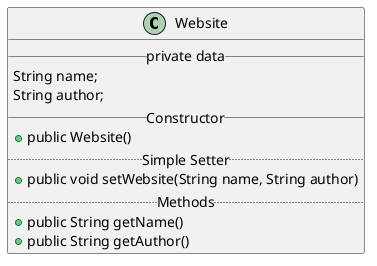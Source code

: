 @startuml
class Website{
__private data__
String name;
String author;
__Constructor__
+public Website()
..Simple Setter..
+public void setWebsite(String name, String author)
..Methods..
+public String getName()
+public String getAuthor()
}
@enduml